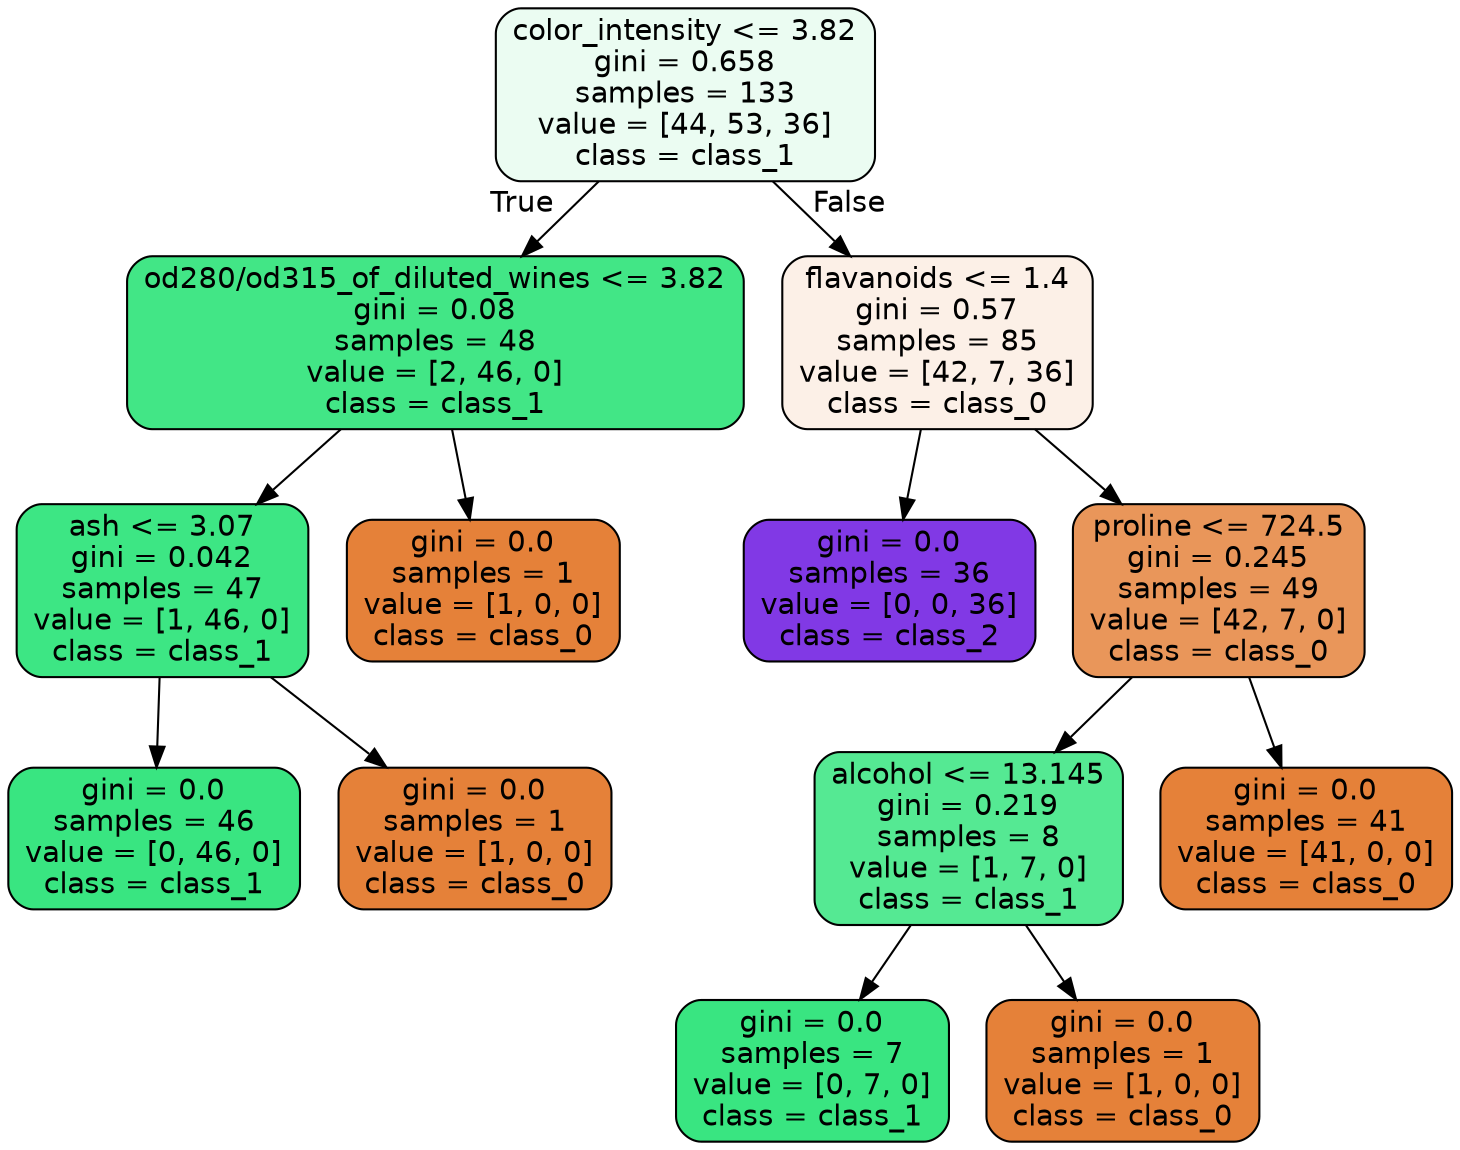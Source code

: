 digraph Tree {
node [shape=box, style="filled, rounded", color="black", fontname="helvetica"] ;
edge [fontname="helvetica"] ;
0 [label="color_intensity <= 3.82\ngini = 0.658\nsamples = 133\nvalue = [44, 53, 36]\nclass = class_1", fillcolor="#ebfcf2"] ;
1 [label="od280/od315_of_diluted_wines <= 3.82\ngini = 0.08\nsamples = 48\nvalue = [2, 46, 0]\nclass = class_1", fillcolor="#42e686"] ;
0 -> 1 [labeldistance=2.5, labelangle=45, headlabel="True"] ;
2 [label="ash <= 3.07\ngini = 0.042\nsamples = 47\nvalue = [1, 46, 0]\nclass = class_1", fillcolor="#3de684"] ;
1 -> 2 ;
3 [label="gini = 0.0\nsamples = 46\nvalue = [0, 46, 0]\nclass = class_1", fillcolor="#39e581"] ;
2 -> 3 ;
4 [label="gini = 0.0\nsamples = 1\nvalue = [1, 0, 0]\nclass = class_0", fillcolor="#e58139"] ;
2 -> 4 ;
5 [label="gini = 0.0\nsamples = 1\nvalue = [1, 0, 0]\nclass = class_0", fillcolor="#e58139"] ;
1 -> 5 ;
6 [label="flavanoids <= 1.4\ngini = 0.57\nsamples = 85\nvalue = [42, 7, 36]\nclass = class_0", fillcolor="#fcf0e7"] ;
0 -> 6 [labeldistance=2.5, labelangle=-45, headlabel="False"] ;
7 [label="gini = 0.0\nsamples = 36\nvalue = [0, 0, 36]\nclass = class_2", fillcolor="#8139e5"] ;
6 -> 7 ;
8 [label="proline <= 724.5\ngini = 0.245\nsamples = 49\nvalue = [42, 7, 0]\nclass = class_0", fillcolor="#e9965a"] ;
6 -> 8 ;
9 [label="alcohol <= 13.145\ngini = 0.219\nsamples = 8\nvalue = [1, 7, 0]\nclass = class_1", fillcolor="#55e993"] ;
8 -> 9 ;
10 [label="gini = 0.0\nsamples = 7\nvalue = [0, 7, 0]\nclass = class_1", fillcolor="#39e581"] ;
9 -> 10 ;
11 [label="gini = 0.0\nsamples = 1\nvalue = [1, 0, 0]\nclass = class_0", fillcolor="#e58139"] ;
9 -> 11 ;
12 [label="gini = 0.0\nsamples = 41\nvalue = [41, 0, 0]\nclass = class_0", fillcolor="#e58139"] ;
8 -> 12 ;
}